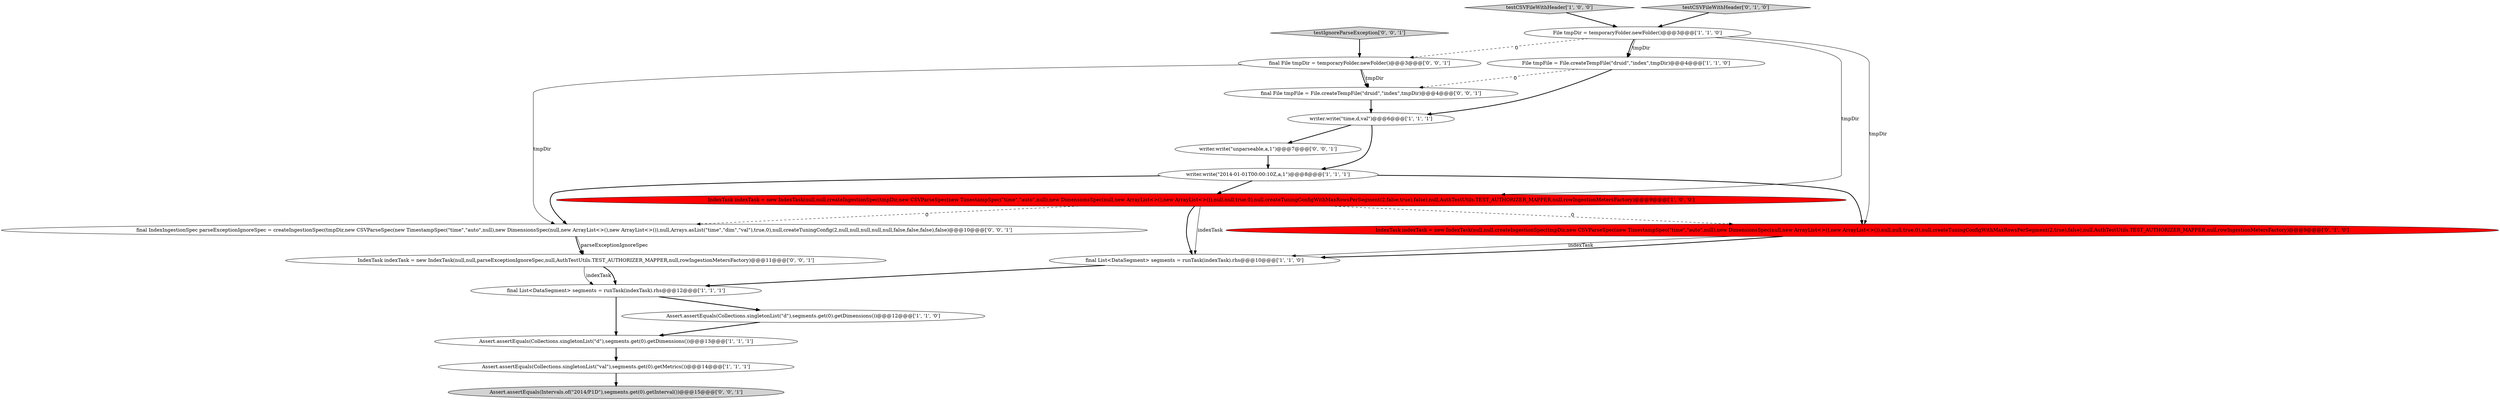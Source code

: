 digraph {
17 [style = filled, label = "writer.write(\"unparseable,a,1\")@@@7@@@['0', '0', '1']", fillcolor = white, shape = ellipse image = "AAA0AAABBB3BBB"];
14 [style = filled, label = "Assert.assertEquals(Intervals.of(\"2014/P1D\"),segments.get(0).getInterval())@@@15@@@['0', '0', '1']", fillcolor = lightgray, shape = ellipse image = "AAA0AAABBB3BBB"];
10 [style = filled, label = "Assert.assertEquals(Collections.singletonList(\"d\"),segments.get(0).getDimensions())@@@13@@@['1', '1', '1']", fillcolor = white, shape = ellipse image = "AAA0AAABBB1BBB"];
15 [style = filled, label = "testIgnoreParseException['0', '0', '1']", fillcolor = lightgray, shape = diamond image = "AAA0AAABBB3BBB"];
8 [style = filled, label = "writer.write(\"2014-01-01T00:00:10Z,a,1\")@@@8@@@['1', '1', '1']", fillcolor = white, shape = ellipse image = "AAA0AAABBB1BBB"];
3 [style = filled, label = "final List<DataSegment> segments = runTask(indexTask).rhs@@@10@@@['1', '1', '0']", fillcolor = white, shape = ellipse image = "AAA0AAABBB1BBB"];
6 [style = filled, label = "final List<DataSegment> segments = runTask(indexTask).rhs@@@12@@@['1', '1', '1']", fillcolor = white, shape = ellipse image = "AAA0AAABBB1BBB"];
7 [style = filled, label = "File tmpDir = temporaryFolder.newFolder()@@@3@@@['1', '1', '0']", fillcolor = white, shape = ellipse image = "AAA0AAABBB1BBB"];
9 [style = filled, label = "testCSVFileWithHeader['1', '0', '0']", fillcolor = lightgray, shape = diamond image = "AAA0AAABBB1BBB"];
12 [style = filled, label = "IndexTask indexTask = new IndexTask(null,null,createIngestionSpec(tmpDir,new CSVParseSpec(new TimestampSpec(\"time\",\"auto\",null),new DimensionsSpec(null,new ArrayList<>(),new ArrayList<>()),null,null,true,0),null,createTuningConfigWithMaxRowsPerSegment(2,true),false),null,AuthTestUtils.TEST_AUTHORIZER_MAPPER,null,rowIngestionMetersFactory)@@@9@@@['0', '1', '0']", fillcolor = red, shape = ellipse image = "AAA1AAABBB2BBB"];
13 [style = filled, label = "final IndexIngestionSpec parseExceptionIgnoreSpec = createIngestionSpec(tmpDir,new CSVParseSpec(new TimestampSpec(\"time\",\"auto\",null),new DimensionsSpec(null,new ArrayList<>(),new ArrayList<>()),null,Arrays.asList(\"time\",\"dim\",\"val\"),true,0),null,createTuningConfig(2,null,null,null,null,null,false,false,false),false)@@@10@@@['0', '0', '1']", fillcolor = white, shape = ellipse image = "AAA0AAABBB3BBB"];
11 [style = filled, label = "testCSVFileWithHeader['0', '1', '0']", fillcolor = lightgray, shape = diamond image = "AAA0AAABBB2BBB"];
16 [style = filled, label = "final File tmpFile = File.createTempFile(\"druid\",\"index\",tmpDir)@@@4@@@['0', '0', '1']", fillcolor = white, shape = ellipse image = "AAA0AAABBB3BBB"];
1 [style = filled, label = "IndexTask indexTask = new IndexTask(null,null,createIngestionSpec(tmpDir,new CSVParseSpec(new TimestampSpec(\"time\",\"auto\",null),new DimensionsSpec(null,new ArrayList<>(),new ArrayList<>()),null,null,true,0),null,createTuningConfigWithMaxRowsPerSegment(2,false,true),false),null,AuthTestUtils.TEST_AUTHORIZER_MAPPER,null,rowIngestionMetersFactory)@@@9@@@['1', '0', '0']", fillcolor = red, shape = ellipse image = "AAA1AAABBB1BBB"];
2 [style = filled, label = "writer.write(\"time,d,val\")@@@6@@@['1', '1', '1']", fillcolor = white, shape = ellipse image = "AAA0AAABBB1BBB"];
5 [style = filled, label = "Assert.assertEquals(Collections.singletonList(\"d\"),segments.get(0).getDimensions())@@@12@@@['1', '1', '0']", fillcolor = white, shape = ellipse image = "AAA0AAABBB1BBB"];
18 [style = filled, label = "final File tmpDir = temporaryFolder.newFolder()@@@3@@@['0', '0', '1']", fillcolor = white, shape = ellipse image = "AAA0AAABBB3BBB"];
4 [style = filled, label = "File tmpFile = File.createTempFile(\"druid\",\"index\",tmpDir)@@@4@@@['1', '1', '0']", fillcolor = white, shape = ellipse image = "AAA0AAABBB1BBB"];
19 [style = filled, label = "IndexTask indexTask = new IndexTask(null,null,parseExceptionIgnoreSpec,null,AuthTestUtils.TEST_AUTHORIZER_MAPPER,null,rowIngestionMetersFactory)@@@11@@@['0', '0', '1']", fillcolor = white, shape = ellipse image = "AAA0AAABBB3BBB"];
0 [style = filled, label = "Assert.assertEquals(Collections.singletonList(\"val\"),segments.get(0).getMetrics())@@@14@@@['1', '1', '1']", fillcolor = white, shape = ellipse image = "AAA0AAABBB1BBB"];
2->17 [style = bold, label=""];
17->8 [style = bold, label=""];
5->10 [style = bold, label=""];
18->13 [style = solid, label="tmpDir"];
19->6 [style = solid, label="indexTask"];
7->1 [style = solid, label="tmpDir"];
4->16 [style = dashed, label="0"];
7->18 [style = dashed, label="0"];
7->12 [style = solid, label="tmpDir"];
12->3 [style = solid, label="indexTask"];
1->3 [style = bold, label=""];
3->6 [style = bold, label=""];
4->2 [style = bold, label=""];
7->4 [style = bold, label=""];
16->2 [style = bold, label=""];
9->7 [style = bold, label=""];
19->6 [style = bold, label=""];
15->18 [style = bold, label=""];
18->16 [style = solid, label="tmpDir"];
1->13 [style = dashed, label="0"];
8->1 [style = bold, label=""];
1->12 [style = dashed, label="0"];
6->5 [style = bold, label=""];
13->19 [style = bold, label=""];
0->14 [style = bold, label=""];
6->10 [style = bold, label=""];
10->0 [style = bold, label=""];
7->4 [style = solid, label="tmpDir"];
12->3 [style = bold, label=""];
1->3 [style = solid, label="indexTask"];
8->12 [style = bold, label=""];
11->7 [style = bold, label=""];
8->13 [style = bold, label=""];
2->8 [style = bold, label=""];
13->19 [style = solid, label="parseExceptionIgnoreSpec"];
18->16 [style = bold, label=""];
}
